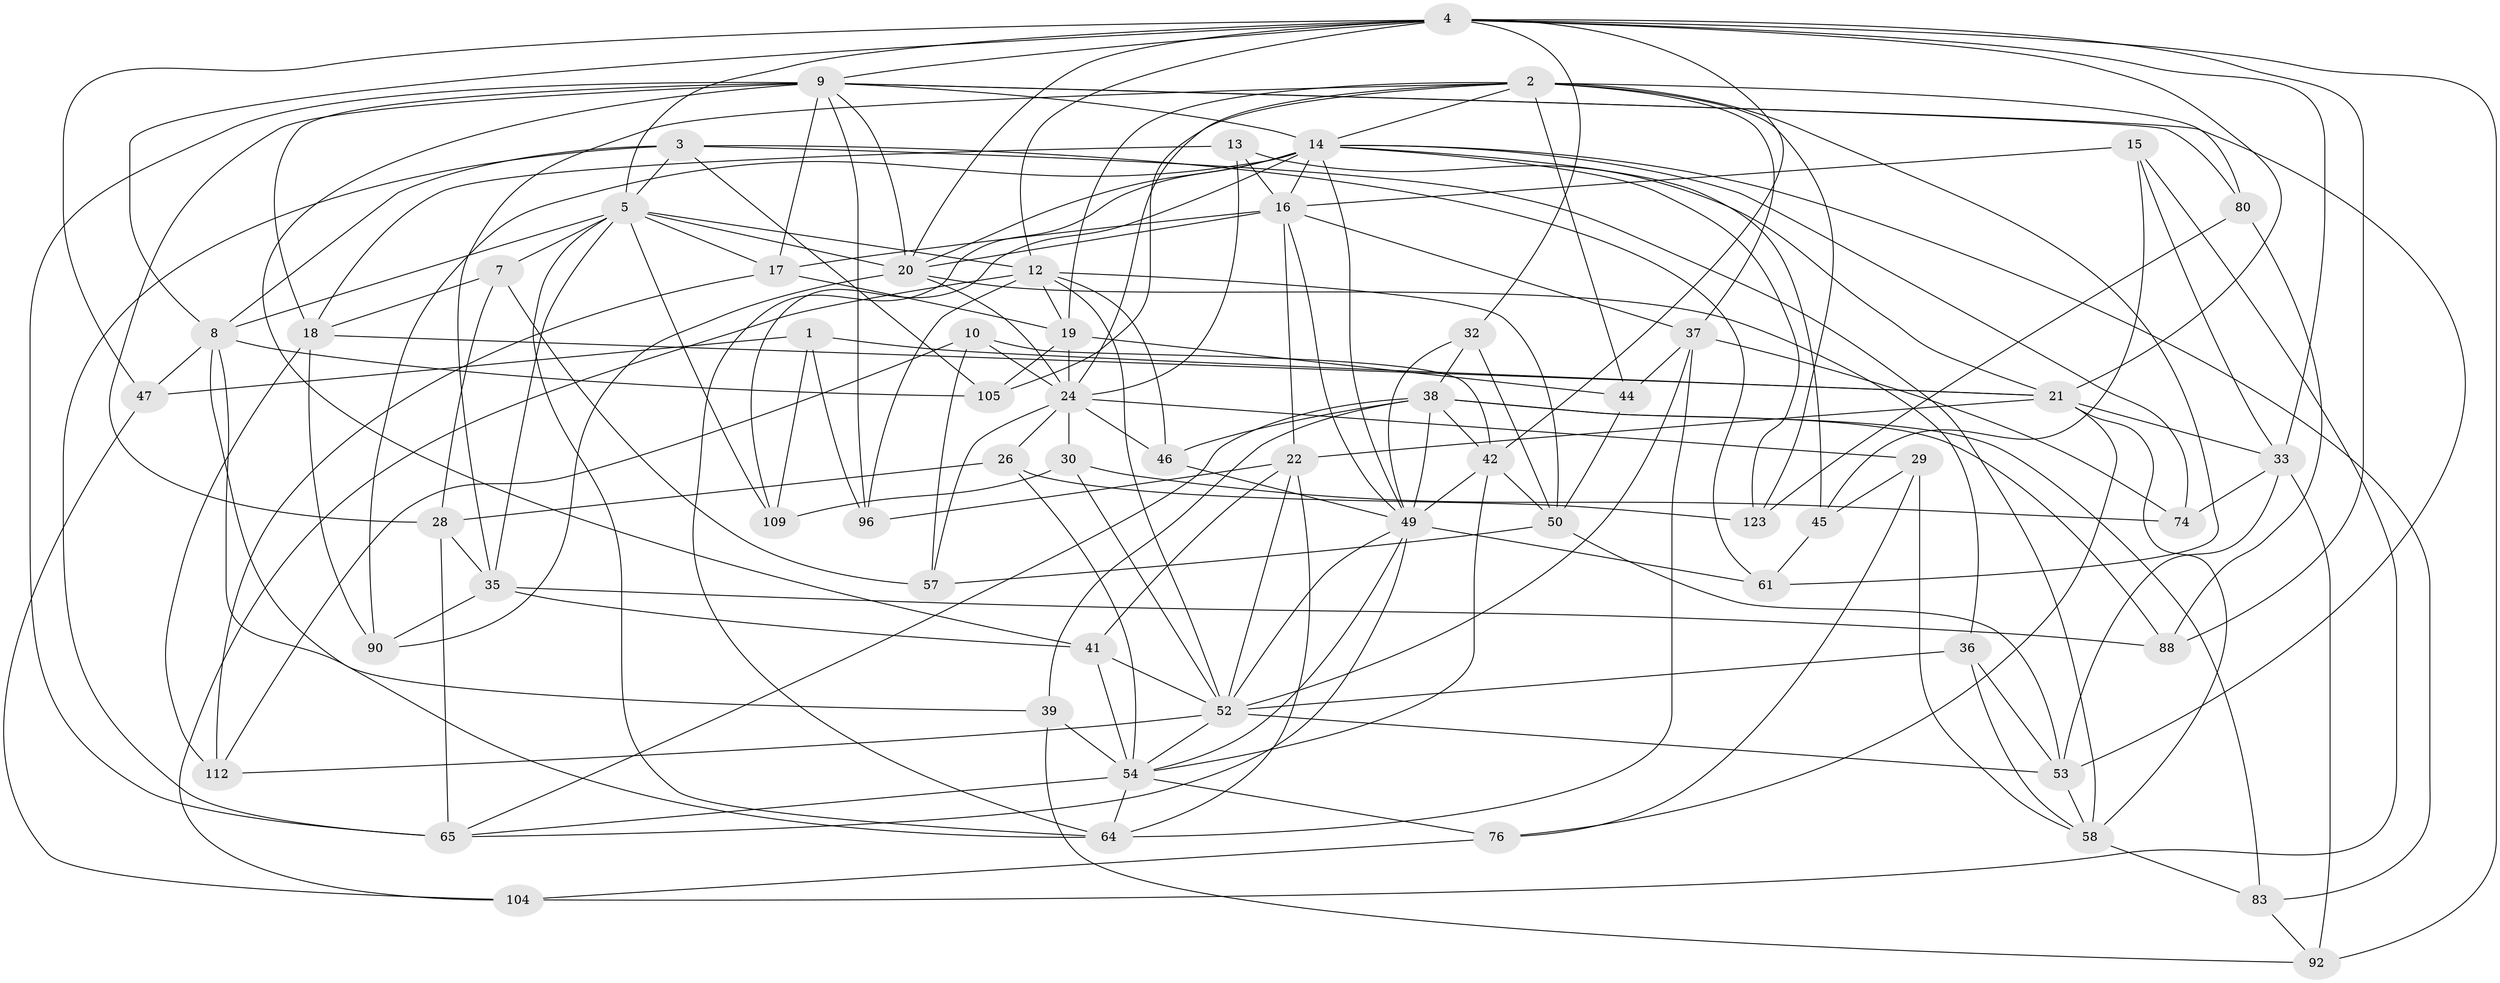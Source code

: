 // original degree distribution, {4: 1.0}
// Generated by graph-tools (version 1.1) at 2025/20/03/04/25 18:20:34]
// undirected, 61 vertices, 177 edges
graph export_dot {
graph [start="1"]
  node [color=gray90,style=filled];
  1;
  2 [super="+6"];
  3 [super="+77"];
  4 [super="+40+23"];
  5 [super="+59+56"];
  7;
  8 [super="+71+31"];
  9 [super="+84+102+27+11"];
  10;
  12 [super="+51"];
  13;
  14 [super="+34+48+25"];
  15;
  16 [super="+87+94+70"];
  17 [super="+111"];
  18 [super="+114"];
  19 [super="+66"];
  20 [super="+106"];
  21 [super="+100+115"];
  22 [super="+73+78+108"];
  24 [super="+62+75"];
  26;
  28 [super="+98"];
  29;
  30;
  32;
  33 [super="+55"];
  35 [super="+82"];
  36;
  37 [super="+110"];
  38 [super="+43"];
  39;
  41 [super="+63"];
  42 [super="+119"];
  44;
  45;
  46;
  47;
  49 [super="+60+72"];
  50 [super="+97"];
  52 [super="+68+89"];
  53 [super="+122"];
  54 [super="+93+99"];
  57;
  58 [super="+103"];
  61;
  64 [super="+79"];
  65 [super="+86"];
  74;
  76;
  80;
  83;
  88;
  90;
  92;
  96;
  104;
  105;
  109;
  112;
  123;
  1 -- 96;
  1 -- 109;
  1 -- 47;
  1 -- 21;
  2 -- 123;
  2 -- 105;
  2 -- 37;
  2 -- 35;
  2 -- 44;
  2 -- 14;
  2 -- 80;
  2 -- 19;
  2 -- 24;
  2 -- 61;
  3 -- 105;
  3 -- 65;
  3 -- 58;
  3 -- 61;
  3 -- 5;
  3 -- 8;
  4 -- 33;
  4 -- 20;
  4 -- 5;
  4 -- 42;
  4 -- 12;
  4 -- 32;
  4 -- 8;
  4 -- 9;
  4 -- 47;
  4 -- 21;
  4 -- 88;
  4 -- 92;
  5 -- 109;
  5 -- 35;
  5 -- 64;
  5 -- 7;
  5 -- 8;
  5 -- 17;
  5 -- 20;
  5 -- 12;
  7 -- 57;
  7 -- 18;
  7 -- 28;
  8 -- 105;
  8 -- 47;
  8 -- 64 [weight=2];
  8 -- 39;
  9 -- 18;
  9 -- 17;
  9 -- 65;
  9 -- 28 [weight=2];
  9 -- 80;
  9 -- 20;
  9 -- 41;
  9 -- 53;
  9 -- 96;
  9 -- 14;
  10 -- 57;
  10 -- 112;
  10 -- 42;
  10 -- 24;
  12 -- 46;
  12 -- 104;
  12 -- 96;
  12 -- 50;
  12 -- 19;
  12 -- 52;
  13 -- 18;
  13 -- 16;
  13 -- 21;
  13 -- 24;
  14 -- 64;
  14 -- 109;
  14 -- 83;
  14 -- 123;
  14 -- 45;
  14 -- 49;
  14 -- 16;
  14 -- 90;
  14 -- 74;
  14 -- 20;
  15 -- 45;
  15 -- 104;
  15 -- 33;
  15 -- 16;
  16 -- 22 [weight=2];
  16 -- 17 [weight=2];
  16 -- 49;
  16 -- 37;
  16 -- 20;
  17 -- 112;
  17 -- 19;
  18 -- 112;
  18 -- 90;
  18 -- 21;
  19 -- 105;
  19 -- 24;
  19 -- 44;
  20 -- 36;
  20 -- 24;
  20 -- 90;
  21 -- 33;
  21 -- 58;
  21 -- 76;
  21 -- 22;
  22 -- 96;
  22 -- 64;
  22 -- 41 [weight=2];
  22 -- 52;
  24 -- 26;
  24 -- 46;
  24 -- 29;
  24 -- 57;
  24 -- 30;
  26 -- 123;
  26 -- 28;
  26 -- 54;
  28 -- 65;
  28 -- 35;
  29 -- 45;
  29 -- 76;
  29 -- 58;
  30 -- 74;
  30 -- 109;
  30 -- 52;
  32 -- 49;
  32 -- 38;
  32 -- 50;
  33 -- 74;
  33 -- 92;
  33 -- 53;
  35 -- 88;
  35 -- 90;
  35 -- 41;
  36 -- 52;
  36 -- 53;
  36 -- 58;
  37 -- 44;
  37 -- 52;
  37 -- 64;
  37 -- 74;
  38 -- 88;
  38 -- 46;
  38 -- 49;
  38 -- 65;
  38 -- 83;
  38 -- 39;
  38 -- 42;
  39 -- 92;
  39 -- 54;
  41 -- 52;
  41 -- 54;
  42 -- 49;
  42 -- 50;
  42 -- 54;
  44 -- 50;
  45 -- 61;
  46 -- 49;
  47 -- 104;
  49 -- 54;
  49 -- 65;
  49 -- 52;
  49 -- 61;
  50 -- 57;
  50 -- 53;
  52 -- 53;
  52 -- 112;
  52 -- 54;
  53 -- 58;
  54 -- 76;
  54 -- 64 [weight=2];
  54 -- 65;
  58 -- 83;
  76 -- 104;
  80 -- 123;
  80 -- 88;
  83 -- 92;
}
